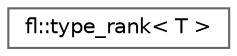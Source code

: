 digraph "Graphical Class Hierarchy"
{
 // INTERACTIVE_SVG=YES
 // LATEX_PDF_SIZE
  bgcolor="transparent";
  edge [fontname=Helvetica,fontsize=10,labelfontname=Helvetica,labelfontsize=10];
  node [fontname=Helvetica,fontsize=10,shape=box,height=0.2,width=0.4];
  rankdir="LR";
  Node0 [id="Node000000",label="fl::type_rank\< T \>",height=0.2,width=0.4,color="grey40", fillcolor="white", style="filled",URL="$d3/dc4/structfl_1_1type__rank.html",tooltip=" "];
}
